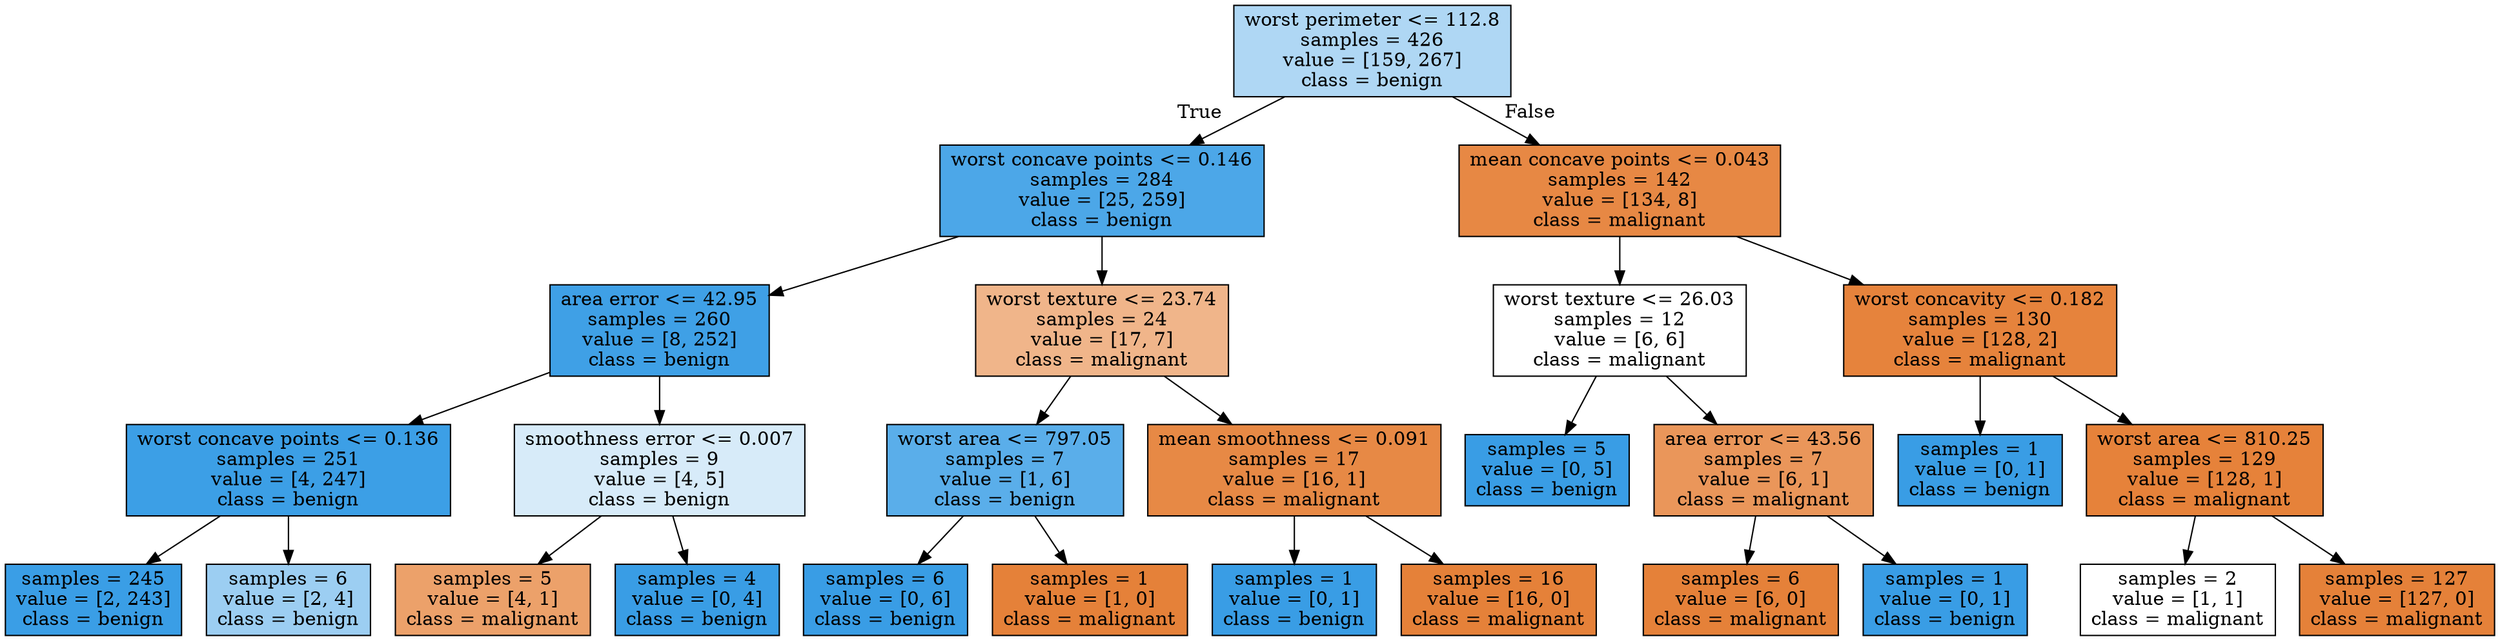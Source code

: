digraph Tree {
node [shape=box, style="filled", color="black"] ;
0 [label="worst perimeter <= 112.8\nsamples = 426\nvalue = [159, 267]\nclass = benign", fillcolor="#399de567"] ;
1 [label="worst concave points <= 0.146\nsamples = 284\nvalue = [25, 259]\nclass = benign", fillcolor="#399de5e6"] ;
0 -> 1 [labeldistance=2.5, labelangle=45, headlabel="True"] ;
2 [label="area error <= 42.95\nsamples = 260\nvalue = [8, 252]\nclass = benign", fillcolor="#399de5f7"] ;
1 -> 2 ;
3 [label="worst concave points <= 0.136\nsamples = 251\nvalue = [4, 247]\nclass = benign", fillcolor="#399de5fb"] ;
2 -> 3 ;
4 [label="samples = 245\nvalue = [2, 243]\nclass = benign", fillcolor="#399de5fd"] ;
3 -> 4 ;
5 [label="samples = 6\nvalue = [2, 4]\nclass = benign", fillcolor="#399de57f"] ;
3 -> 5 ;
6 [label="smoothness error <= 0.007\nsamples = 9\nvalue = [4, 5]\nclass = benign", fillcolor="#399de533"] ;
2 -> 6 ;
7 [label="samples = 5\nvalue = [4, 1]\nclass = malignant", fillcolor="#e58139bf"] ;
6 -> 7 ;
8 [label="samples = 4\nvalue = [0, 4]\nclass = benign", fillcolor="#399de5ff"] ;
6 -> 8 ;
9 [label="worst texture <= 23.74\nsamples = 24\nvalue = [17, 7]\nclass = malignant", fillcolor="#e5813996"] ;
1 -> 9 ;
10 [label="worst area <= 797.05\nsamples = 7\nvalue = [1, 6]\nclass = benign", fillcolor="#399de5d4"] ;
9 -> 10 ;
11 [label="samples = 6\nvalue = [0, 6]\nclass = benign", fillcolor="#399de5ff"] ;
10 -> 11 ;
12 [label="samples = 1\nvalue = [1, 0]\nclass = malignant", fillcolor="#e58139ff"] ;
10 -> 12 ;
13 [label="mean smoothness <= 0.091\nsamples = 17\nvalue = [16, 1]\nclass = malignant", fillcolor="#e58139ef"] ;
9 -> 13 ;
14 [label="samples = 1\nvalue = [0, 1]\nclass = benign", fillcolor="#399de5ff"] ;
13 -> 14 ;
15 [label="samples = 16\nvalue = [16, 0]\nclass = malignant", fillcolor="#e58139ff"] ;
13 -> 15 ;
16 [label="mean concave points <= 0.043\nsamples = 142\nvalue = [134, 8]\nclass = malignant", fillcolor="#e58139f0"] ;
0 -> 16 [labeldistance=2.5, labelangle=-45, headlabel="False"] ;
17 [label="worst texture <= 26.03\nsamples = 12\nvalue = [6, 6]\nclass = malignant", fillcolor="#e5813900"] ;
16 -> 17 ;
18 [label="samples = 5\nvalue = [0, 5]\nclass = benign", fillcolor="#399de5ff"] ;
17 -> 18 ;
19 [label="area error <= 43.56\nsamples = 7\nvalue = [6, 1]\nclass = malignant", fillcolor="#e58139d4"] ;
17 -> 19 ;
20 [label="samples = 6\nvalue = [6, 0]\nclass = malignant", fillcolor="#e58139ff"] ;
19 -> 20 ;
21 [label="samples = 1\nvalue = [0, 1]\nclass = benign", fillcolor="#399de5ff"] ;
19 -> 21 ;
22 [label="worst concavity <= 0.182\nsamples = 130\nvalue = [128, 2]\nclass = malignant", fillcolor="#e58139fb"] ;
16 -> 22 ;
23 [label="samples = 1\nvalue = [0, 1]\nclass = benign", fillcolor="#399de5ff"] ;
22 -> 23 ;
24 [label="worst area <= 810.25\nsamples = 129\nvalue = [128, 1]\nclass = malignant", fillcolor="#e58139fd"] ;
22 -> 24 ;
25 [label="samples = 2\nvalue = [1, 1]\nclass = malignant", fillcolor="#e5813900"] ;
24 -> 25 ;
26 [label="samples = 127\nvalue = [127, 0]\nclass = malignant", fillcolor="#e58139ff"] ;
24 -> 26 ;
}